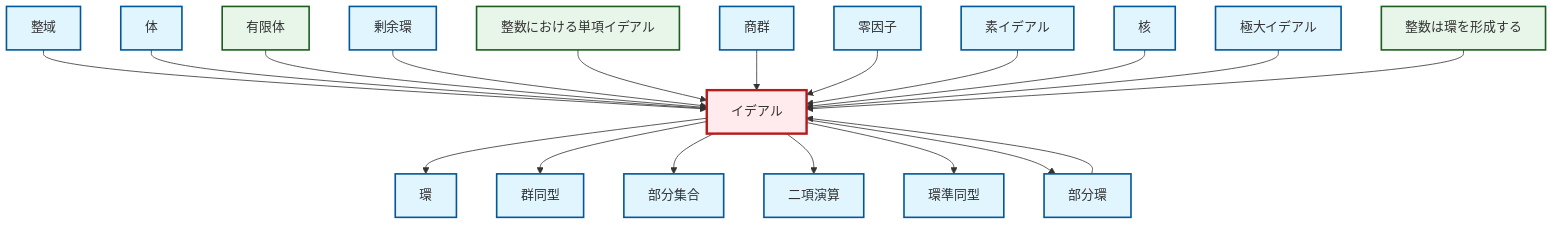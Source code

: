 graph TD
    classDef definition fill:#e1f5fe,stroke:#01579b,stroke-width:2px
    classDef theorem fill:#f3e5f5,stroke:#4a148c,stroke-width:2px
    classDef axiom fill:#fff3e0,stroke:#e65100,stroke-width:2px
    classDef example fill:#e8f5e9,stroke:#1b5e20,stroke-width:2px
    classDef current fill:#ffebee,stroke:#b71c1c,stroke-width:3px
    ex-principal-ideal["整数における単項イデアル"]:::example
    def-kernel["核"]:::definition
    def-field["体"]:::definition
    def-quotient-group["商群"]:::definition
    def-ring["環"]:::definition
    def-binary-operation["二項演算"]:::definition
    def-ring-homomorphism["環準同型"]:::definition
    ex-finite-field["有限体"]:::example
    def-maximal-ideal["極大イデアル"]:::definition
    def-ideal["イデアル"]:::definition
    def-integral-domain["整域"]:::definition
    ex-integers-ring["整数は環を形成する"]:::example
    def-zero-divisor["零因子"]:::definition
    def-isomorphism["群同型"]:::definition
    def-subset["部分集合"]:::definition
    def-prime-ideal["素イデアル"]:::definition
    def-subring["部分環"]:::definition
    def-quotient-ring["剰余環"]:::definition
    def-integral-domain --> def-ideal
    def-field --> def-ideal
    def-ideal --> def-ring
    def-ideal --> def-isomorphism
    ex-finite-field --> def-ideal
    def-quotient-ring --> def-ideal
    ex-principal-ideal --> def-ideal
    def-ideal --> def-subset
    def-quotient-group --> def-ideal
    def-ideal --> def-binary-operation
    def-zero-divisor --> def-ideal
    def-prime-ideal --> def-ideal
    def-kernel --> def-ideal
    def-ideal --> def-ring-homomorphism
    def-maximal-ideal --> def-ideal
    def-ideal --> def-subring
    def-subring --> def-ideal
    ex-integers-ring --> def-ideal
    class def-ideal current